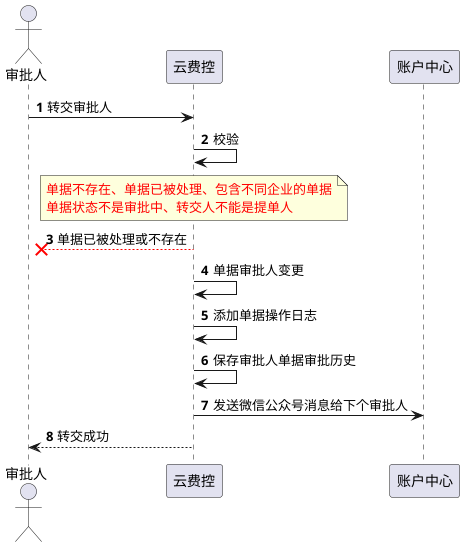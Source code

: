 @startuml
'https://plantuml.com/sequence-diagram

autonumber
actor 审批人
participant 审批人 order 10
participant 云费控 order 20
participant 账户中心 order 50
审批人 -> 云费控:转交审批人

云费控 -> 云费控:校验
note over 云费控
  <color #Red>单据不存在、单据已被处理、包含不同企业的单据</color>
  <color #Red>单据状态不是审批中、转交人不能是提单人</color>
end note
云费控 -[#Red]->x 审批人:单据已被处理或不存在
云费控 -> 云费控:单据审批人变更
云费控 -> 云费控:添加单据操作日志
云费控 -> 云费控:保存审批人单据审批历史

云费控 -> 账户中心:发送微信公众号消息给下个审批人
云费控 --> 审批人: 转交成功



@endumlA